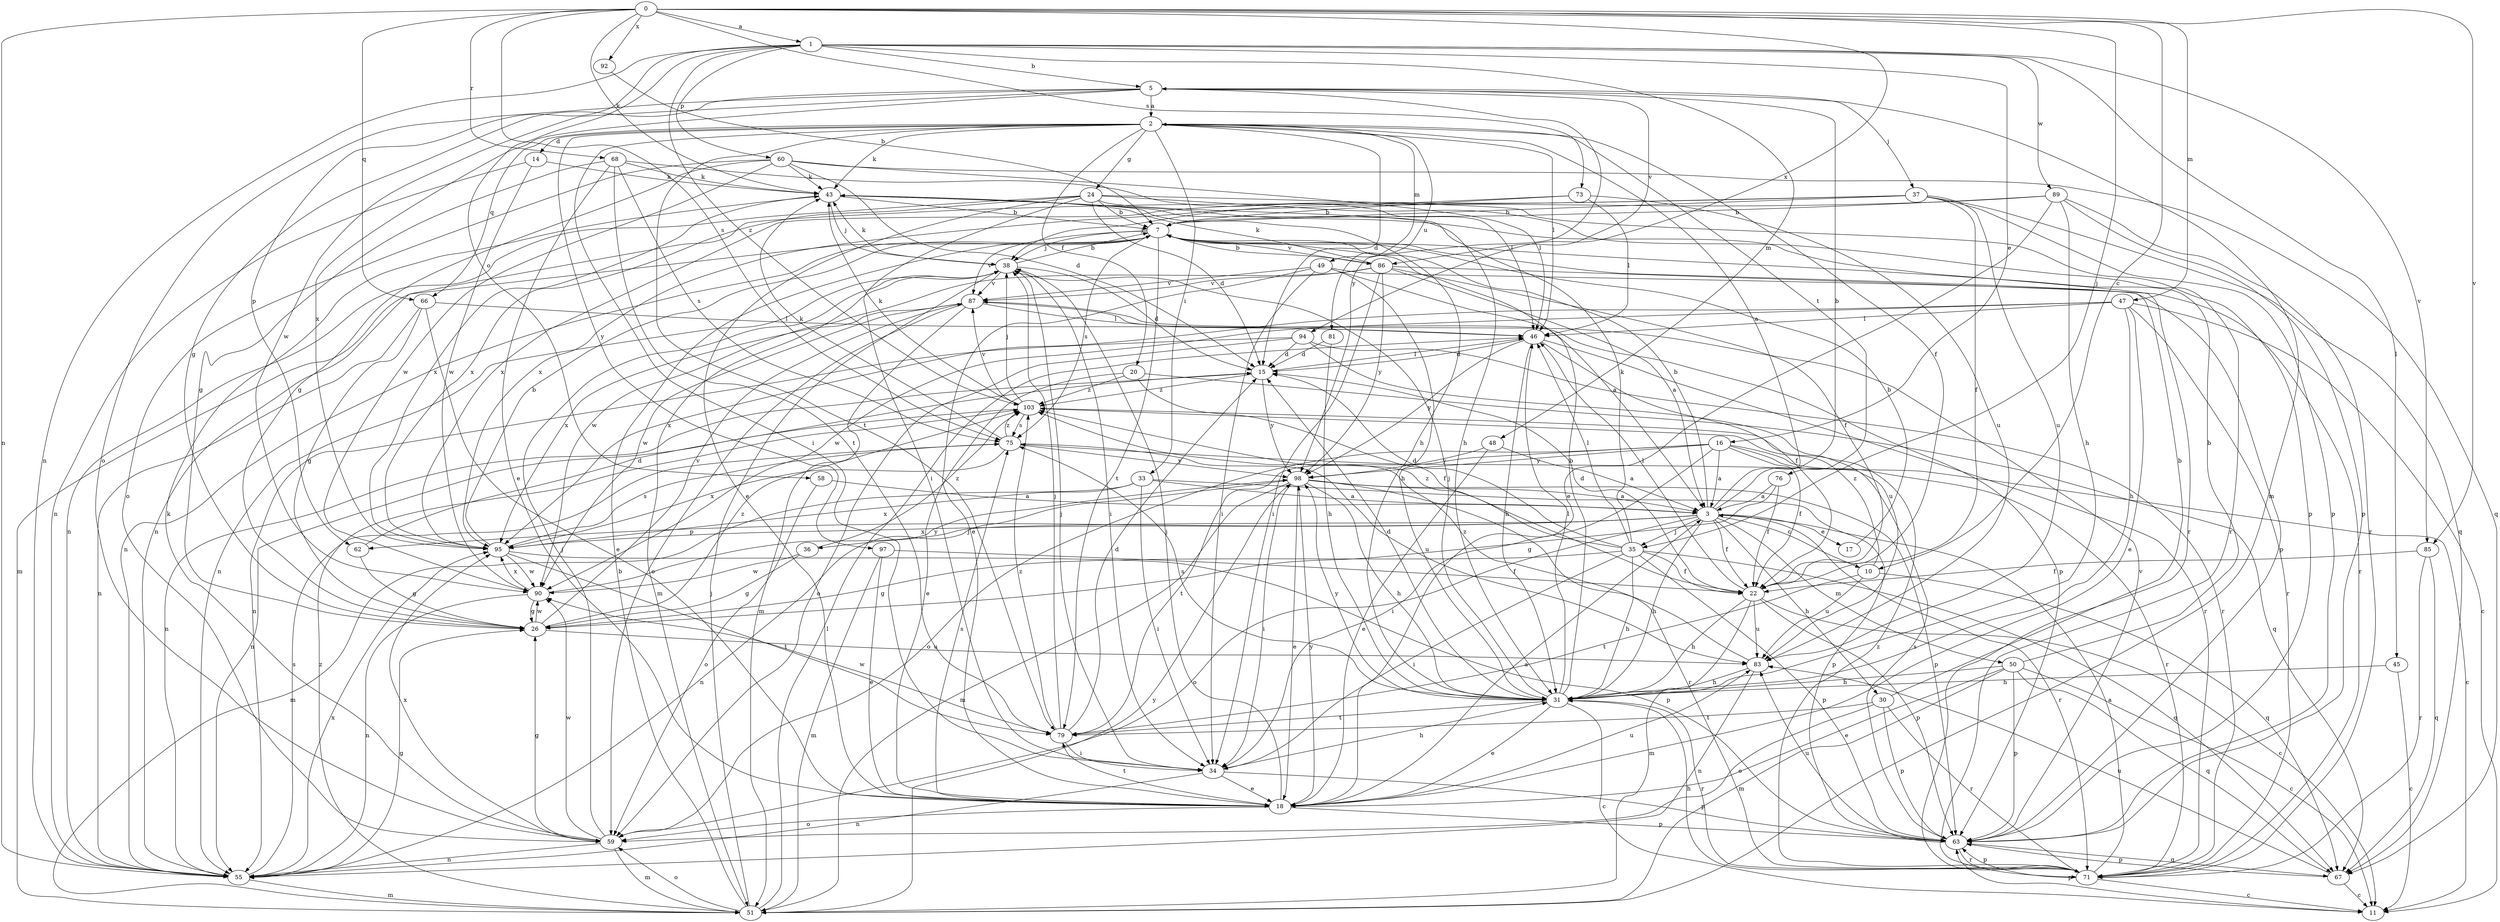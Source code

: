 strict digraph  {
0;
1;
2;
3;
5;
7;
10;
11;
14;
15;
16;
17;
18;
20;
22;
24;
26;
30;
31;
33;
34;
35;
36;
37;
38;
43;
45;
46;
47;
48;
49;
50;
51;
55;
58;
59;
60;
62;
63;
66;
67;
68;
71;
73;
75;
76;
79;
81;
83;
85;
86;
87;
89;
90;
92;
94;
95;
97;
98;
103;
0 -> 1  [label=a];
0 -> 10  [label=c];
0 -> 35  [label=j];
0 -> 43  [label=k];
0 -> 47  [label=m];
0 -> 55  [label=n];
0 -> 66  [label=q];
0 -> 68  [label=r];
0 -> 73  [label=s];
0 -> 75  [label=s];
0 -> 85  [label=v];
0 -> 92  [label=x];
0 -> 94  [label=x];
1 -> 5  [label=b];
1 -> 16  [label=e];
1 -> 45  [label=l];
1 -> 48  [label=m];
1 -> 55  [label=n];
1 -> 58  [label=o];
1 -> 60  [label=p];
1 -> 62  [label=p];
1 -> 85  [label=v];
1 -> 89  [label=w];
1 -> 103  [label=z];
2 -> 14  [label=d];
2 -> 15  [label=d];
2 -> 20  [label=f];
2 -> 22  [label=f];
2 -> 24  [label=g];
2 -> 33  [label=i];
2 -> 34  [label=i];
2 -> 43  [label=k];
2 -> 46  [label=l];
2 -> 49  [label=m];
2 -> 66  [label=q];
2 -> 76  [label=t];
2 -> 79  [label=t];
2 -> 81  [label=u];
2 -> 97  [label=y];
3 -> 2  [label=a];
3 -> 5  [label=b];
3 -> 7  [label=b];
3 -> 10  [label=c];
3 -> 17  [label=e];
3 -> 22  [label=f];
3 -> 30  [label=h];
3 -> 31  [label=h];
3 -> 35  [label=j];
3 -> 36  [label=j];
3 -> 50  [label=m];
3 -> 59  [label=o];
3 -> 62  [label=p];
3 -> 71  [label=r];
3 -> 95  [label=x];
5 -> 2  [label=a];
5 -> 26  [label=g];
5 -> 37  [label=j];
5 -> 51  [label=m];
5 -> 59  [label=o];
5 -> 86  [label=v];
5 -> 90  [label=w];
5 -> 95  [label=x];
5 -> 98  [label=y];
7 -> 38  [label=j];
7 -> 51  [label=m];
7 -> 55  [label=n];
7 -> 75  [label=s];
7 -> 79  [label=t];
7 -> 86  [label=v];
7 -> 87  [label=v];
10 -> 67  [label=q];
10 -> 79  [label=t];
10 -> 83  [label=u];
10 -> 103  [label=z];
11 -> 63  [label=p];
14 -> 43  [label=k];
14 -> 55  [label=n];
14 -> 90  [label=w];
15 -> 46  [label=l];
15 -> 55  [label=n];
15 -> 98  [label=y];
15 -> 103  [label=z];
16 -> 3  [label=a];
16 -> 11  [label=c];
16 -> 22  [label=f];
16 -> 34  [label=i];
16 -> 59  [label=o];
16 -> 71  [label=r];
16 -> 79  [label=t];
16 -> 98  [label=y];
17 -> 7  [label=b];
18 -> 3  [label=a];
18 -> 38  [label=j];
18 -> 59  [label=o];
18 -> 63  [label=p];
18 -> 75  [label=s];
18 -> 79  [label=t];
18 -> 83  [label=u];
18 -> 98  [label=y];
20 -> 18  [label=e];
20 -> 22  [label=f];
20 -> 67  [label=q];
20 -> 103  [label=z];
22 -> 11  [label=c];
22 -> 15  [label=d];
22 -> 31  [label=h];
22 -> 46  [label=l];
22 -> 51  [label=m];
22 -> 63  [label=p];
22 -> 83  [label=u];
24 -> 7  [label=b];
24 -> 15  [label=d];
24 -> 18  [label=e];
24 -> 31  [label=h];
24 -> 34  [label=i];
24 -> 55  [label=n];
24 -> 63  [label=p];
24 -> 71  [label=r];
24 -> 95  [label=x];
26 -> 83  [label=u];
26 -> 87  [label=v];
26 -> 90  [label=w];
26 -> 103  [label=z];
30 -> 7  [label=b];
30 -> 59  [label=o];
30 -> 63  [label=p];
30 -> 71  [label=r];
30 -> 79  [label=t];
31 -> 7  [label=b];
31 -> 11  [label=c];
31 -> 15  [label=d];
31 -> 18  [label=e];
31 -> 38  [label=j];
31 -> 46  [label=l];
31 -> 71  [label=r];
31 -> 75  [label=s];
31 -> 79  [label=t];
31 -> 98  [label=y];
33 -> 3  [label=a];
33 -> 34  [label=i];
33 -> 51  [label=m];
33 -> 63  [label=p];
33 -> 95  [label=x];
34 -> 18  [label=e];
34 -> 31  [label=h];
34 -> 38  [label=j];
34 -> 55  [label=n];
34 -> 63  [label=p];
35 -> 15  [label=d];
35 -> 22  [label=f];
35 -> 26  [label=g];
35 -> 31  [label=h];
35 -> 34  [label=i];
35 -> 43  [label=k];
35 -> 46  [label=l];
35 -> 63  [label=p];
35 -> 67  [label=q];
35 -> 103  [label=z];
36 -> 26  [label=g];
36 -> 90  [label=w];
36 -> 103  [label=z];
37 -> 7  [label=b];
37 -> 22  [label=f];
37 -> 55  [label=n];
37 -> 63  [label=p];
37 -> 67  [label=q];
37 -> 83  [label=u];
37 -> 95  [label=x];
38 -> 7  [label=b];
38 -> 15  [label=d];
38 -> 34  [label=i];
38 -> 43  [label=k];
38 -> 51  [label=m];
38 -> 55  [label=n];
38 -> 87  [label=v];
43 -> 7  [label=b];
43 -> 31  [label=h];
43 -> 38  [label=j];
43 -> 71  [label=r];
43 -> 95  [label=x];
45 -> 11  [label=c];
45 -> 31  [label=h];
46 -> 15  [label=d];
46 -> 22  [label=f];
46 -> 31  [label=h];
46 -> 71  [label=r];
46 -> 98  [label=y];
47 -> 11  [label=c];
47 -> 18  [label=e];
47 -> 31  [label=h];
47 -> 46  [label=l];
47 -> 71  [label=r];
47 -> 90  [label=w];
47 -> 95  [label=x];
48 -> 3  [label=a];
48 -> 18  [label=e];
48 -> 98  [label=y];
49 -> 3  [label=a];
49 -> 18  [label=e];
49 -> 31  [label=h];
49 -> 34  [label=i];
49 -> 63  [label=p];
49 -> 87  [label=v];
50 -> 7  [label=b];
50 -> 11  [label=c];
50 -> 18  [label=e];
50 -> 31  [label=h];
50 -> 51  [label=m];
50 -> 63  [label=p];
50 -> 67  [label=q];
51 -> 7  [label=b];
51 -> 38  [label=j];
51 -> 46  [label=l];
51 -> 59  [label=o];
51 -> 98  [label=y];
51 -> 103  [label=z];
55 -> 26  [label=g];
55 -> 51  [label=m];
55 -> 75  [label=s];
55 -> 95  [label=x];
58 -> 3  [label=a];
58 -> 59  [label=o];
59 -> 26  [label=g];
59 -> 38  [label=j];
59 -> 43  [label=k];
59 -> 51  [label=m];
59 -> 55  [label=n];
59 -> 90  [label=w];
59 -> 95  [label=x];
60 -> 15  [label=d];
60 -> 26  [label=g];
60 -> 43  [label=k];
60 -> 46  [label=l];
60 -> 59  [label=o];
60 -> 67  [label=q];
60 -> 90  [label=w];
62 -> 15  [label=d];
62 -> 26  [label=g];
63 -> 67  [label=q];
63 -> 71  [label=r];
63 -> 75  [label=s];
63 -> 83  [label=u];
63 -> 87  [label=v];
66 -> 18  [label=e];
66 -> 26  [label=g];
66 -> 46  [label=l];
66 -> 55  [label=n];
67 -> 11  [label=c];
67 -> 63  [label=p];
67 -> 83  [label=u];
68 -> 18  [label=e];
68 -> 26  [label=g];
68 -> 43  [label=k];
68 -> 46  [label=l];
68 -> 75  [label=s];
68 -> 79  [label=t];
71 -> 3  [label=a];
71 -> 11  [label=c];
71 -> 31  [label=h];
71 -> 63  [label=p];
71 -> 103  [label=z];
73 -> 7  [label=b];
73 -> 38  [label=j];
73 -> 46  [label=l];
73 -> 83  [label=u];
75 -> 43  [label=k];
75 -> 83  [label=u];
75 -> 95  [label=x];
75 -> 98  [label=y];
75 -> 103  [label=z];
76 -> 3  [label=a];
76 -> 22  [label=f];
76 -> 26  [label=g];
79 -> 15  [label=d];
79 -> 34  [label=i];
79 -> 38  [label=j];
79 -> 90  [label=w];
79 -> 103  [label=z];
81 -> 15  [label=d];
81 -> 31  [label=h];
83 -> 31  [label=h];
83 -> 55  [label=n];
83 -> 103  [label=z];
85 -> 22  [label=f];
85 -> 67  [label=q];
85 -> 71  [label=r];
86 -> 3  [label=a];
86 -> 7  [label=b];
86 -> 22  [label=f];
86 -> 34  [label=i];
86 -> 43  [label=k];
86 -> 71  [label=r];
86 -> 87  [label=v];
86 -> 90  [label=w];
86 -> 98  [label=y];
87 -> 46  [label=l];
87 -> 51  [label=m];
87 -> 59  [label=o];
87 -> 63  [label=p];
87 -> 90  [label=w];
87 -> 95  [label=x];
89 -> 7  [label=b];
89 -> 18  [label=e];
89 -> 31  [label=h];
89 -> 63  [label=p];
89 -> 71  [label=r];
89 -> 95  [label=x];
90 -> 26  [label=g];
90 -> 55  [label=n];
90 -> 95  [label=x];
90 -> 98  [label=y];
92 -> 7  [label=b];
94 -> 15  [label=d];
94 -> 55  [label=n];
94 -> 59  [label=o];
94 -> 71  [label=r];
94 -> 83  [label=u];
95 -> 7  [label=b];
95 -> 63  [label=p];
95 -> 75  [label=s];
95 -> 79  [label=t];
95 -> 90  [label=w];
97 -> 18  [label=e];
97 -> 22  [label=f];
97 -> 51  [label=m];
98 -> 3  [label=a];
98 -> 18  [label=e];
98 -> 31  [label=h];
98 -> 34  [label=i];
98 -> 51  [label=m];
98 -> 55  [label=n];
98 -> 63  [label=p];
98 -> 71  [label=r];
103 -> 38  [label=j];
103 -> 43  [label=k];
103 -> 55  [label=n];
103 -> 75  [label=s];
103 -> 87  [label=v];
}
